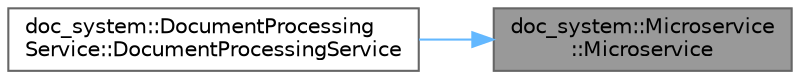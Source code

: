 digraph "doc_system::Microservice::Microservice"
{
 // INTERACTIVE_SVG=YES
 // LATEX_PDF_SIZE
  bgcolor="transparent";
  edge [fontname=Helvetica,fontsize=10,labelfontname=Helvetica,labelfontsize=10];
  node [fontname=Helvetica,fontsize=10,shape=box,height=0.2,width=0.4];
  rankdir="RL";
  Node1 [id="Node000001",label="doc_system::Microservice\l::Microservice",height=0.2,width=0.4,color="gray40", fillcolor="grey60", style="filled", fontcolor="black",tooltip=" "];
  Node1 -> Node2 [id="edge1_Node000001_Node000002",dir="back",color="steelblue1",style="solid",tooltip=" "];
  Node2 [id="Node000002",label="doc_system::DocumentProcessing\lService::DocumentProcessingService",height=0.2,width=0.4,color="grey40", fillcolor="white", style="filled",URL="$classdoc__system_1_1_document_processing_service.html#a19a26c0ebe57df38c6ec2324cce143f0",tooltip=" "];
}
